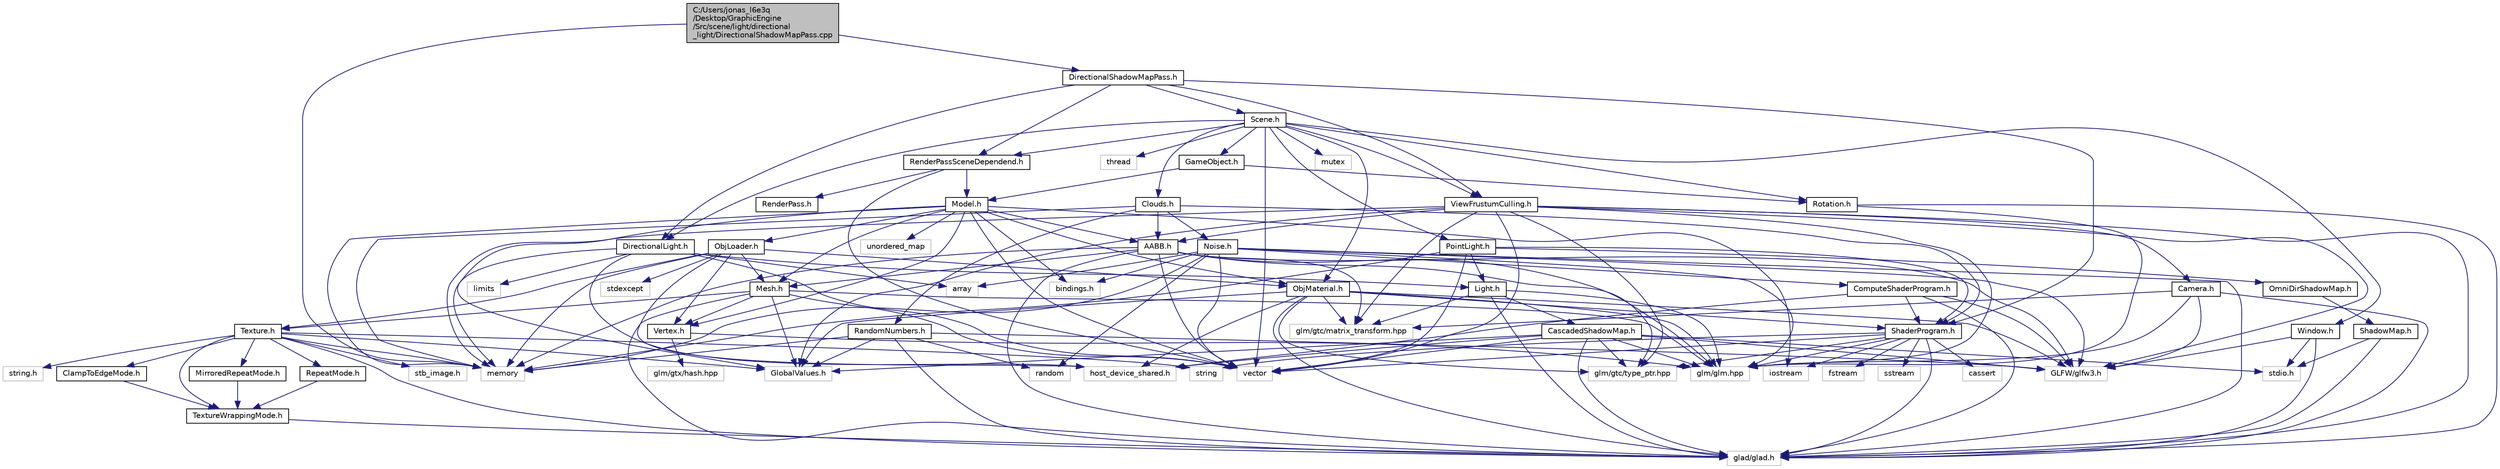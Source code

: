 digraph "C:/Users/jonas_l6e3q/Desktop/GraphicEngine/Src/scene/light/directional_light/DirectionalShadowMapPass.cpp"
{
 // INTERACTIVE_SVG=YES
 // LATEX_PDF_SIZE
  bgcolor="transparent";
  edge [fontname="Helvetica",fontsize="10",labelfontname="Helvetica",labelfontsize="10"];
  node [fontname="Helvetica",fontsize="10",shape=record];
  Node1 [label="C:/Users/jonas_l6e3q\l/Desktop/GraphicEngine\l/Src/scene/light/directional\l_light/DirectionalShadowMapPass.cpp",height=0.2,width=0.4,color="black", fillcolor="grey75", style="filled", fontcolor="black",tooltip=" "];
  Node1 -> Node2 [color="midnightblue",fontsize="10",style="solid"];
  Node2 [label="DirectionalShadowMapPass.h",height=0.2,width=0.4,color="black",URL="$d0/d7a/_directional_shadow_map_pass_8h.html",tooltip=" "];
  Node2 -> Node3 [color="midnightblue",fontsize="10",style="solid"];
  Node3 [label="DirectionalLight.h",height=0.2,width=0.4,color="black",URL="$da/d51/_directional_light_8h.html",tooltip=" "];
  Node3 -> Node4 [color="midnightblue",fontsize="10",style="solid"];
  Node4 [label="array",height=0.2,width=0.4,color="grey75",tooltip=" "];
  Node3 -> Node5 [color="midnightblue",fontsize="10",style="solid"];
  Node5 [label="limits",height=0.2,width=0.4,color="grey75",tooltip=" "];
  Node3 -> Node6 [color="midnightblue",fontsize="10",style="solid"];
  Node6 [label="memory",height=0.2,width=0.4,color="grey75",tooltip=" "];
  Node3 -> Node7 [color="midnightblue",fontsize="10",style="solid"];
  Node7 [label="vector",height=0.2,width=0.4,color="grey75",tooltip=" "];
  Node3 -> Node8 [color="midnightblue",fontsize="10",style="solid"];
  Node8 [label="Light.h",height=0.2,width=0.4,color="black",URL="$d2/d46/_light_8h.html",tooltip=" "];
  Node8 -> Node9 [color="midnightblue",fontsize="10",style="solid"];
  Node9 [label="glad/glad.h",height=0.2,width=0.4,color="grey75",tooltip=" "];
  Node8 -> Node10 [color="midnightblue",fontsize="10",style="solid"];
  Node10 [label="glm/glm.hpp",height=0.2,width=0.4,color="grey75",tooltip=" "];
  Node8 -> Node11 [color="midnightblue",fontsize="10",style="solid"];
  Node11 [label="glm/gtc/matrix_transform.hpp",height=0.2,width=0.4,color="grey75",tooltip=" "];
  Node8 -> Node12 [color="midnightblue",fontsize="10",style="solid"];
  Node12 [label="CascadedShadowMap.h",height=0.2,width=0.4,color="black",URL="$dc/d9d/_cascaded_shadow_map_8h.html",tooltip=" "];
  Node12 -> Node9 [color="midnightblue",fontsize="10",style="solid"];
  Node12 -> Node13 [color="midnightblue",fontsize="10",style="solid"];
  Node13 [label="GLFW/glfw3.h",height=0.2,width=0.4,color="grey75",tooltip=" "];
  Node12 -> Node14 [color="midnightblue",fontsize="10",style="solid"];
  Node14 [label="stdio.h",height=0.2,width=0.4,color="grey75",tooltip=" "];
  Node12 -> Node10 [color="midnightblue",fontsize="10",style="solid"];
  Node12 -> Node15 [color="midnightblue",fontsize="10",style="solid"];
  Node15 [label="glm/gtc/type_ptr.hpp",height=0.2,width=0.4,color="grey75",tooltip=" "];
  Node12 -> Node7 [color="midnightblue",fontsize="10",style="solid"];
  Node12 -> Node16 [color="midnightblue",fontsize="10",style="solid"];
  Node16 [label="GlobalValues.h",height=0.2,width=0.4,color="grey75",tooltip=" "];
  Node12 -> Node17 [color="midnightblue",fontsize="10",style="solid"];
  Node17 [label="host_device_shared.h",height=0.2,width=0.4,color="grey75",tooltip=" "];
  Node3 -> Node17 [color="midnightblue",fontsize="10",style="solid"];
  Node2 -> Node18 [color="midnightblue",fontsize="10",style="solid"];
  Node18 [label="RenderPassSceneDependend.h",height=0.2,width=0.4,color="black",URL="$df/d51/_render_pass_scene_dependend_8h.html",tooltip=" "];
  Node18 -> Node7 [color="midnightblue",fontsize="10",style="solid"];
  Node18 -> Node19 [color="midnightblue",fontsize="10",style="solid"];
  Node19 [label="Model.h",height=0.2,width=0.4,color="black",URL="$da/ded/_model_8h.html",tooltip=" "];
  Node19 -> Node20 [color="midnightblue",fontsize="10",style="solid"];
  Node20 [label="iostream",height=0.2,width=0.4,color="grey75",tooltip=" "];
  Node19 -> Node6 [color="midnightblue",fontsize="10",style="solid"];
  Node19 -> Node21 [color="midnightblue",fontsize="10",style="solid"];
  Node21 [label="unordered_map",height=0.2,width=0.4,color="grey75",tooltip=" "];
  Node19 -> Node7 [color="midnightblue",fontsize="10",style="solid"];
  Node19 -> Node22 [color="midnightblue",fontsize="10",style="solid"];
  Node22 [label="AABB.h",height=0.2,width=0.4,color="black",URL="$d2/d00/_a_a_b_b_8h.html",tooltip=" "];
  Node22 -> Node9 [color="midnightblue",fontsize="10",style="solid"];
  Node22 -> Node13 [color="midnightblue",fontsize="10",style="solid"];
  Node22 -> Node10 [color="midnightblue",fontsize="10",style="solid"];
  Node22 -> Node11 [color="midnightblue",fontsize="10",style="solid"];
  Node22 -> Node15 [color="midnightblue",fontsize="10",style="solid"];
  Node22 -> Node6 [color="midnightblue",fontsize="10",style="solid"];
  Node22 -> Node7 [color="midnightblue",fontsize="10",style="solid"];
  Node22 -> Node23 [color="midnightblue",fontsize="10",style="solid"];
  Node23 [label="Mesh.h",height=0.2,width=0.4,color="black",URL="$d2/da1/_mesh_8h.html",tooltip=" "];
  Node23 -> Node9 [color="midnightblue",fontsize="10",style="solid"];
  Node23 -> Node10 [color="midnightblue",fontsize="10",style="solid"];
  Node23 -> Node7 [color="midnightblue",fontsize="10",style="solid"];
  Node23 -> Node16 [color="midnightblue",fontsize="10",style="solid"];
  Node23 -> Node24 [color="midnightblue",fontsize="10",style="solid"];
  Node24 [label="Texture.h",height=0.2,width=0.4,color="black",URL="$de/dbf/_texture_8h.html",tooltip=" "];
  Node24 -> Node9 [color="midnightblue",fontsize="10",style="solid"];
  Node24 -> Node25 [color="midnightblue",fontsize="10",style="solid"];
  Node25 [label="stb_image.h",height=0.2,width=0.4,color="grey75",tooltip=" "];
  Node24 -> Node26 [color="midnightblue",fontsize="10",style="solid"];
  Node26 [label="string.h",height=0.2,width=0.4,color="grey75",tooltip=" "];
  Node24 -> Node6 [color="midnightblue",fontsize="10",style="solid"];
  Node24 -> Node27 [color="midnightblue",fontsize="10",style="solid"];
  Node27 [label="string",height=0.2,width=0.4,color="grey75",tooltip=" "];
  Node24 -> Node28 [color="midnightblue",fontsize="10",style="solid"];
  Node28 [label="ClampToEdgeMode.h",height=0.2,width=0.4,color="black",URL="$dc/d0d/_clamp_to_edge_mode_8h.html",tooltip=" "];
  Node28 -> Node29 [color="midnightblue",fontsize="10",style="solid"];
  Node29 [label="TextureWrappingMode.h",height=0.2,width=0.4,color="black",URL="$de/d2b/_texture_wrapping_mode_8h.html",tooltip=" "];
  Node29 -> Node9 [color="midnightblue",fontsize="10",style="solid"];
  Node24 -> Node16 [color="midnightblue",fontsize="10",style="solid"];
  Node24 -> Node30 [color="midnightblue",fontsize="10",style="solid"];
  Node30 [label="MirroredRepeatMode.h",height=0.2,width=0.4,color="black",URL="$d6/d50/_mirrored_repeat_mode_8h.html",tooltip=" "];
  Node30 -> Node29 [color="midnightblue",fontsize="10",style="solid"];
  Node24 -> Node31 [color="midnightblue",fontsize="10",style="solid"];
  Node31 [label="RepeatMode.h",height=0.2,width=0.4,color="black",URL="$d7/d44/_repeat_mode_8h.html",tooltip=" "];
  Node31 -> Node29 [color="midnightblue",fontsize="10",style="solid"];
  Node24 -> Node29 [color="midnightblue",fontsize="10",style="solid"];
  Node23 -> Node32 [color="midnightblue",fontsize="10",style="solid"];
  Node32 [label="Vertex.h",height=0.2,width=0.4,color="black",URL="$d8/dcb/_vertex_8h.html",tooltip=" "];
  Node32 -> Node10 [color="midnightblue",fontsize="10",style="solid"];
  Node32 -> Node33 [color="midnightblue",fontsize="10",style="solid"];
  Node33 [label="glm/gtx/hash.hpp",height=0.2,width=0.4,color="grey75",tooltip=" "];
  Node19 -> Node16 [color="midnightblue",fontsize="10",style="solid"];
  Node19 -> Node23 [color="midnightblue",fontsize="10",style="solid"];
  Node19 -> Node34 [color="midnightblue",fontsize="10",style="solid"];
  Node34 [label="ObjLoader.h",height=0.2,width=0.4,color="black",URL="$d4/d6c/_obj_loader_8h.html",tooltip=" "];
  Node34 -> Node6 [color="midnightblue",fontsize="10",style="solid"];
  Node34 -> Node35 [color="midnightblue",fontsize="10",style="solid"];
  Node35 [label="stdexcept",height=0.2,width=0.4,color="grey75",tooltip=" "];
  Node34 -> Node23 [color="midnightblue",fontsize="10",style="solid"];
  Node34 -> Node36 [color="midnightblue",fontsize="10",style="solid"];
  Node36 [label="ObjMaterial.h",height=0.2,width=0.4,color="black",URL="$d3/d42/_obj_material_8h.html",tooltip=" "];
  Node36 -> Node9 [color="midnightblue",fontsize="10",style="solid"];
  Node36 -> Node13 [color="midnightblue",fontsize="10",style="solid"];
  Node36 -> Node10 [color="midnightblue",fontsize="10",style="solid"];
  Node36 -> Node11 [color="midnightblue",fontsize="10",style="solid"];
  Node36 -> Node15 [color="midnightblue",fontsize="10",style="solid"];
  Node36 -> Node16 [color="midnightblue",fontsize="10",style="solid"];
  Node36 -> Node37 [color="midnightblue",fontsize="10",style="solid"];
  Node37 [label="ShaderProgram.h",height=0.2,width=0.4,color="black",URL="$d0/dbe/_shader_program_8h.html",tooltip=" "];
  Node37 -> Node9 [color="midnightblue",fontsize="10",style="solid"];
  Node37 -> Node38 [color="midnightblue",fontsize="10",style="solid"];
  Node38 [label="cassert",height=0.2,width=0.4,color="grey75",tooltip=" "];
  Node37 -> Node39 [color="midnightblue",fontsize="10",style="solid"];
  Node39 [label="fstream",height=0.2,width=0.4,color="grey75",tooltip=" "];
  Node37 -> Node10 [color="midnightblue",fontsize="10",style="solid"];
  Node37 -> Node15 [color="midnightblue",fontsize="10",style="solid"];
  Node37 -> Node20 [color="midnightblue",fontsize="10",style="solid"];
  Node37 -> Node40 [color="midnightblue",fontsize="10",style="solid"];
  Node40 [label="sstream",height=0.2,width=0.4,color="grey75",tooltip=" "];
  Node37 -> Node27 [color="midnightblue",fontsize="10",style="solid"];
  Node37 -> Node7 [color="midnightblue",fontsize="10",style="solid"];
  Node36 -> Node17 [color="midnightblue",fontsize="10",style="solid"];
  Node34 -> Node24 [color="midnightblue",fontsize="10",style="solid"];
  Node34 -> Node32 [color="midnightblue",fontsize="10",style="solid"];
  Node34 -> Node17 [color="midnightblue",fontsize="10",style="solid"];
  Node19 -> Node36 [color="midnightblue",fontsize="10",style="solid"];
  Node19 -> Node32 [color="midnightblue",fontsize="10",style="solid"];
  Node19 -> Node41 [color="midnightblue",fontsize="10",style="solid"];
  Node41 [label="bindings.h",height=0.2,width=0.4,color="grey75",tooltip=" "];
  Node18 -> Node42 [color="midnightblue",fontsize="10",style="solid"];
  Node42 [label="RenderPass.h",height=0.2,width=0.4,color="black",URL="$d0/dab/_render_pass_8h.html",tooltip=" "];
  Node2 -> Node43 [color="midnightblue",fontsize="10",style="solid"];
  Node43 [label="Scene.h",height=0.2,width=0.4,color="black",URL="$de/d56/_scene_8h.html",tooltip=" "];
  Node43 -> Node44 [color="midnightblue",fontsize="10",style="solid"];
  Node44 [label="mutex",height=0.2,width=0.4,color="grey75",tooltip=" "];
  Node43 -> Node45 [color="midnightblue",fontsize="10",style="solid"];
  Node45 [label="thread",height=0.2,width=0.4,color="grey75",tooltip=" "];
  Node43 -> Node7 [color="midnightblue",fontsize="10",style="solid"];
  Node43 -> Node46 [color="midnightblue",fontsize="10",style="solid"];
  Node46 [label="Clouds.h",height=0.2,width=0.4,color="black",URL="$da/d3e/_clouds_8h.html",tooltip=" "];
  Node46 -> Node6 [color="midnightblue",fontsize="10",style="solid"];
  Node46 -> Node22 [color="midnightblue",fontsize="10",style="solid"];
  Node46 -> Node47 [color="midnightblue",fontsize="10",style="solid"];
  Node47 [label="Noise.h",height=0.2,width=0.4,color="black",URL="$d0/dde/_noise_8h.html",tooltip=" "];
  Node47 -> Node9 [color="midnightblue",fontsize="10",style="solid"];
  Node47 -> Node13 [color="midnightblue",fontsize="10",style="solid"];
  Node47 -> Node4 [color="midnightblue",fontsize="10",style="solid"];
  Node47 -> Node10 [color="midnightblue",fontsize="10",style="solid"];
  Node47 -> Node6 [color="midnightblue",fontsize="10",style="solid"];
  Node47 -> Node48 [color="midnightblue",fontsize="10",style="solid"];
  Node48 [label="random",height=0.2,width=0.4,color="grey75",tooltip=" "];
  Node47 -> Node7 [color="midnightblue",fontsize="10",style="solid"];
  Node47 -> Node49 [color="midnightblue",fontsize="10",style="solid"];
  Node49 [label="ComputeShaderProgram.h",height=0.2,width=0.4,color="black",URL="$dc/d3c/_compute_shader_program_8h.html",tooltip=" "];
  Node49 -> Node9 [color="midnightblue",fontsize="10",style="solid"];
  Node49 -> Node13 [color="midnightblue",fontsize="10",style="solid"];
  Node49 -> Node37 [color="midnightblue",fontsize="10",style="solid"];
  Node49 -> Node17 [color="midnightblue",fontsize="10",style="solid"];
  Node47 -> Node41 [color="midnightblue",fontsize="10",style="solid"];
  Node46 -> Node50 [color="midnightblue",fontsize="10",style="solid"];
  Node50 [label="RandomNumbers.h",height=0.2,width=0.4,color="black",URL="$d1/d66/_random_numbers_8h.html",tooltip=" "];
  Node50 -> Node9 [color="midnightblue",fontsize="10",style="solid"];
  Node50 -> Node13 [color="midnightblue",fontsize="10",style="solid"];
  Node50 -> Node6 [color="midnightblue",fontsize="10",style="solid"];
  Node50 -> Node48 [color="midnightblue",fontsize="10",style="solid"];
  Node50 -> Node16 [color="midnightblue",fontsize="10",style="solid"];
  Node46 -> Node37 [color="midnightblue",fontsize="10",style="solid"];
  Node43 -> Node3 [color="midnightblue",fontsize="10",style="solid"];
  Node43 -> Node51 [color="midnightblue",fontsize="10",style="solid"];
  Node51 [label="GameObject.h",height=0.2,width=0.4,color="black",URL="$df/d91/_game_object_8h.html",tooltip=" "];
  Node51 -> Node19 [color="midnightblue",fontsize="10",style="solid"];
  Node51 -> Node52 [color="midnightblue",fontsize="10",style="solid"];
  Node52 [label="Rotation.h",height=0.2,width=0.4,color="black",URL="$d9/dd4/_rotation_8h.html",tooltip=" "];
  Node52 -> Node9 [color="midnightblue",fontsize="10",style="solid"];
  Node52 -> Node10 [color="midnightblue",fontsize="10",style="solid"];
  Node43 -> Node36 [color="midnightblue",fontsize="10",style="solid"];
  Node43 -> Node53 [color="midnightblue",fontsize="10",style="solid"];
  Node53 [label="PointLight.h",height=0.2,width=0.4,color="black",URL="$df/dcc/_point_light_8h.html",tooltip=" "];
  Node53 -> Node6 [color="midnightblue",fontsize="10",style="solid"];
  Node53 -> Node7 [color="midnightblue",fontsize="10",style="solid"];
  Node53 -> Node8 [color="midnightblue",fontsize="10",style="solid"];
  Node53 -> Node54 [color="midnightblue",fontsize="10",style="solid"];
  Node54 [label="OmniDirShadowMap.h",height=0.2,width=0.4,color="black",URL="$d1/d02/_omni_dir_shadow_map_8h.html",tooltip=" "];
  Node54 -> Node55 [color="midnightblue",fontsize="10",style="solid"];
  Node55 [label="ShadowMap.h",height=0.2,width=0.4,color="black",URL="$de/df2/_shadow_map_8h.html",tooltip=" "];
  Node55 -> Node9 [color="midnightblue",fontsize="10",style="solid"];
  Node55 -> Node14 [color="midnightblue",fontsize="10",style="solid"];
  Node53 -> Node37 [color="midnightblue",fontsize="10",style="solid"];
  Node43 -> Node18 [color="midnightblue",fontsize="10",style="solid"];
  Node43 -> Node52 [color="midnightblue",fontsize="10",style="solid"];
  Node43 -> Node56 [color="midnightblue",fontsize="10",style="solid"];
  Node56 [label="ViewFrustumCulling.h",height=0.2,width=0.4,color="black",URL="$da/d36/_view_frustum_culling_8h.html",tooltip=" "];
  Node56 -> Node9 [color="midnightblue",fontsize="10",style="solid"];
  Node56 -> Node13 [color="midnightblue",fontsize="10",style="solid"];
  Node56 -> Node10 [color="midnightblue",fontsize="10",style="solid"];
  Node56 -> Node11 [color="midnightblue",fontsize="10",style="solid"];
  Node56 -> Node15 [color="midnightblue",fontsize="10",style="solid"];
  Node56 -> Node6 [color="midnightblue",fontsize="10",style="solid"];
  Node56 -> Node7 [color="midnightblue",fontsize="10",style="solid"];
  Node56 -> Node22 [color="midnightblue",fontsize="10",style="solid"];
  Node56 -> Node57 [color="midnightblue",fontsize="10",style="solid"];
  Node57 [label="Camera.h",height=0.2,width=0.4,color="black",URL="$d5/d91/_camera_8h.html",tooltip=" "];
  Node57 -> Node9 [color="midnightblue",fontsize="10",style="solid"];
  Node57 -> Node13 [color="midnightblue",fontsize="10",style="solid"];
  Node57 -> Node10 [color="midnightblue",fontsize="10",style="solid"];
  Node57 -> Node11 [color="midnightblue",fontsize="10",style="solid"];
  Node56 -> Node16 [color="midnightblue",fontsize="10",style="solid"];
  Node43 -> Node58 [color="midnightblue",fontsize="10",style="solid"];
  Node58 [label="Window.h",height=0.2,width=0.4,color="black",URL="$de/d42/_window_8h.html",tooltip=" "];
  Node58 -> Node9 [color="midnightblue",fontsize="10",style="solid"];
  Node58 -> Node13 [color="midnightblue",fontsize="10",style="solid"];
  Node58 -> Node14 [color="midnightblue",fontsize="10",style="solid"];
  Node2 -> Node37 [color="midnightblue",fontsize="10",style="solid"];
  Node2 -> Node56 [color="midnightblue",fontsize="10",style="solid"];
  Node1 -> Node6 [color="midnightblue",fontsize="10",style="solid"];
}
